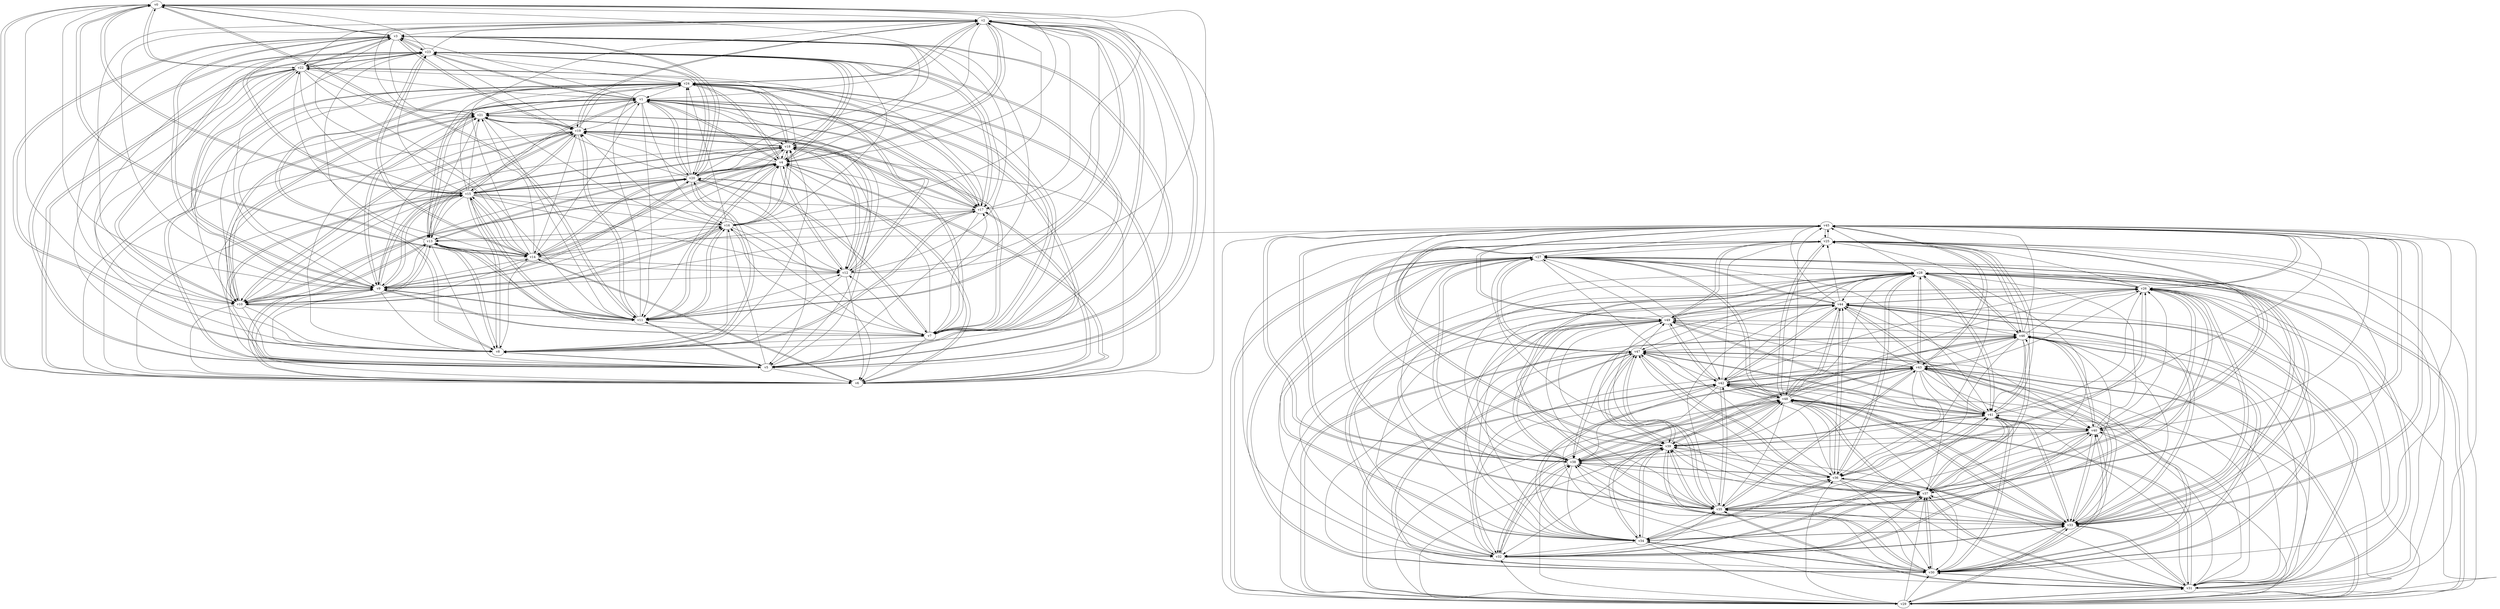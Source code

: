 digraph buchi_test074 {
    v0 [name="v0", player=0, priority=1];
    v1 [name="v1", player=0, priority=0];
    v2 [name="v2", player=0, priority=0];
    v3 [name="v3", player=0, priority=1];
    v4 [name="v4", player=1, priority=1];
    v5 [name="v5", player=0, priority=1];
    v6 [name="v6", player=0, priority=0];
    v7 [name="v7", player=1, priority=1];
    v8 [name="v8", player=1, priority=0];
    v9 [name="v9", player=1, priority=0];
    v10 [name="v10", player=1, priority=0];
    v11 [name="v11", player=1, priority=0];
    v12 [name="v12", player=1, priority=0];
    v13 [name="v13", player=0, priority=1];
    v14 [name="v14", player=1, priority=1];
    v15 [name="v15", player=0, priority=0];
    v16 [name="v16", player=0, priority=1];
    v17 [name="v17", player=1, priority=0];
    v18 [name="v18", player=0, priority=0];
    v19 [name="v19", player=1, priority=1];
    v20 [name="v20", player=0, priority=0];
    v21 [name="v21", player=0, priority=0];
    v22 [name="v22", player=1, priority=0];
    v23 [name="v23", player=1, priority=1];
    v24 [name="v24", player=0, priority=1];
    v25 [name="v25", player=0, priority=1];
    v26 [name="v26", player=1, priority=1];
    v27 [name="v27", player=0, priority=0];
    v28 [name="v28", player=1, priority=0];
    v29 [name="v29", player=0, priority=1];
    v30 [name="v30", player=1, priority=0];
    v31 [name="v31", player=0, priority=0];
    v32 [name="v32", player=0, priority=1];
    v33 [name="v33", player=0, priority=0];
    v34 [name="v34", player=1, priority=0];
    v35 [name="v35", player=1, priority=1];
    v36 [name="v36", player=0, priority=0];
    v37 [name="v37", player=0, priority=0];
    v38 [name="v38", player=0, priority=1];
    v39 [name="v39", player=1, priority=1];
    v40 [name="v40", player=0, priority=1];
    v41 [name="v41", player=1, priority=1];
    v42 [name="v42", player=1, priority=1];
    v43 [name="v43", player=0, priority=0];
    v44 [name="v44", player=0, priority=1];
    v45 [name="v45", player=1, priority=1];
    v46 [name="v46", player=0, priority=0];
    v47 [name="v47", player=1, priority=1];
    v48 [name="v48", player=1, priority=0];
    v49 [name="v49", player=1, priority=1];
    v15 -> v21;
    v7 -> v17;
    v26 -> v30;
    v29 -> v32;
    v19 -> v9;
    v48 -> v45;
    v0 -> v5;
    v11 -> v5;
    v8 -> v18;
    v19 -> v18;
    v29 -> v41;
    v0 -> v14;
    v41 -> v33;
    v33 -> v29;
    v44 -> v29;
    v4 -> v2;
    v33 -> v38;
    v44 -> v38;
    v33 -> v47;
    v22 -> v10;
    v3 -> v15;
    v14 -> v15;
    v34 -> v30;
    v37 -> v26;
    v37 -> v35;
    v15 -> v7;
    v15 -> v16;
    v7 -> v12;
    v18 -> v12;
    v26 -> v25;
    v36 -> v48;
    v48 -> v31;
    v29 -> v27;
    v48 -> v40;
    v11 -> v0;
    v29 -> v36;
    v0 -> v9;
    v11 -> v9;
    v29 -> v45;
    v41 -> v28;
    v41 -> v37;
    v44 -> v33;
    v33 -> v42;
    v22 -> v5;
    v44 -> v42;
    v25 -> v38;
    v14 -> v1;
    v3 -> v10;
    v22 -> v23;
    v45 -> v25;
    v3 -> v19;
    v37 -> v30;
    v36 -> v34;
    v15 -> v11;
    v18 -> v7;
    v47 -> v43;
    v7 -> v16;
    v18 -> v16;
    v48 -> v26;
    v48 -> v35;
    v29 -> v31;
    v40 -> v31;
    v48 -> v44;
    v11 -> v4;
    v29 -> v40;
    v29 -> v49;
    v10 -> v8;
    v41 -> v32;
    v33 -> v28;
    v2 -> v22;
    v33 -> v37;
    v22 -> v0;
    v25 -> v33;
    v22 -> v9;
    v3 -> v5;
    v32 -> v41;
    v43 -> v41;
    v3 -> v14;
    v35 -> v46;
    v3 -> v23;
    v14 -> v23;
    v47 -> v29;
    v15 -> v6;
    v7 -> v2;
    v36 -> v38;
    v47 -> v38;
    v28 -> v34;
    v18 -> v11;
    v36 -> v47;
    v28 -> v43;
    v48 -> v30;
    v21 -> v13;
    v6 -> v24;
    v29 -> v26;
    v40 -> v26;
    v48 -> v39;
    v39 -> v48;
    v2 -> v8;
    v10 -> v21;
    v2 -> v17;
    v3 -> v0;
    v14 -> v0;
    v43 -> v36;
    v3 -> v9;
    v14 -> v9;
    v43 -> v45;
    v35 -> v41;
    v36 -> v33;
    v28 -> v29;
    v36 -> v42;
    v47 -> v42;
    v28 -> v38;
    v28 -> v47;
    v48 -> v25;
    v21 -> v8;
    v48 -> v34;
    v21 -> v17;
    v29 -> v30;
    v40 -> v30;
    v2 -> v3;
    v10 -> v16;
    v31 -> v48;
    v22 -> v8;
    v35 -> v27;
    v3 -> v4;
    v14 -> v4;
    v32 -> v40;
    v35 -> v36;
    v43 -> v40;
    v43 -> v49;
    v35 -> v45;
    v17 -> v6;
    v36 -> v28;
    v9 -> v11;
    v17 -> v24;
    v36 -> v37;
    v9 -> v20;
    v28 -> v33;
    v28 -> v42;
    v6 -> v14;
    v21 -> v12;
    v29 -> v25;
    v40 -> v25;
    v42 -> v44;
    v39 -> v38;
    v10 -> v11;
    v39 -> v47;
    v2 -> v7;
    v31 -> v43;
    v24 -> v13;
    v32 -> v26;
    v32 -> v35;
    v16 -> v18;
    v43 -> v35;
    v35 -> v31;
    v43 -> v44;
    v17 -> v1;
    v35 -> v49;
    v5 -> v8;
    v17 -> v19;
    v9 -> v15;
    v28 -> v37;
    v6 -> v0;
    v6 -> v9;
    v27 -> v41;
    v6 -> v18;
    v21 -> v16;
    v30 -> v46;
    v42 -> v48;
    v31 -> v29;
    v10 -> v6;
    v2 -> v11;
    v31 -> v47;
    v13 -> v8;
    v24 -> v8;
    v1 -> v15;
    v24 -> v17;
    v32 -> v30;
    v16 -> v13;
    v43 -> v30;
    v35 -> v26;
    v43 -> v39;
    v35 -> v44;
    v5 -> v3;
    v17 -> v5;
    v46 -> v41;
    v17 -> v14;
    v47 -> v27;
    v9 -> v10;
    v49 -> v46;
    v17 -> v23;
    v6 -> v4;
    v42 -> v25;
    v21 -> v2;
    v27 -> v36;
    v6 -> v13;
    v30 -> v41;
    v42 -> v43;
    v20 -> v15;
    v20 -> v24;
    v39 -> v37;
    v23 -> v20;
    v31 -> v33;
    v39 -> v46;
    v31 -> v42;
    v1 -> v10;
    v13 -> v12;
    v24 -> v12;
    v16 -> v8;
    v1 -> v19;
    v24 -> v21;
    v43 -> v34;
    v17 -> v0;
    v46 -> v36;
    v38 -> v32;
    v17 -> v9;
    v46 -> v45;
    v9 -> v5;
    v49 -> v41;
    v5 -> v16;
    v27 -> v31;
    v30 -> v27;
    v42 -> v29;
    v27 -> v40;
    v42 -> v38;
    v20 -> v1;
    v30 -> v45;
    v20 -> v10;
    v12 -> v6;
    v20 -> v19;
    v39 -> v32;
    v31 -> v28;
    v4 -> v11;
    v39 -> v41;
    v12 -> v24;
    v31 -> v37;
    v4 -> v20;
    v1 -> v5;
    v13 -> v7;
    v24 -> v7;
    v34 -> v39;
    v16 -> v12;
    v34 -> v48;
    v1 -> v23;
    v38 -> v27;
    v49 -> v27;
    v5 -> v2;
    v17 -> v4;
    v46 -> v40;
    v26 -> v34;
    v38 -> v36;
    v5 -> v11;
    v26 -> v43;
    v38 -> v45;
    v49 -> v45;
    v8 -> v13;
    v19 -> v13;
    v30 -> v31;
    v42 -> v33;
    v27 -> v44;
    v30 -> v40;
    v20 -> v5;
    v12 -> v1;
    v23 -> v1;
    v20 -> v14;
    v23 -> v10;
    v20 -> v23;
    v4 -> v6;
    v23 -> v19;
    v4 -> v15;
    v4 -> v24;
    v24 -> v2;
    v13 -> v11;
    v34 -> v43;
    v45 -> v43;
    v1 -> v18;
    v37 -> v48;
    v46 -> v26;
    v15 -> v20;
    v5 -> v6;
    v49 -> v40;
    v38 -> v49;
    v0 -> v4;
    v8 -> v17;
    v19 -> v17;
    v27 -> v30;
    v11 -> v13;
    v30 -> v26;
    v0 -> v22;
    v30 -> v35;
    v20 -> v0;
    v20 -> v9;
    v23 -> v5;
    v20 -> v18;
    v4 -> v1;
    v23 -> v14;
    v4 -> v10;
    v44 -> v46;
    v4 -> v19;
    v34 -> v29;
    v1 -> v4;
    v24 -> v6;
    v16 -> v2;
    v45 -> v38;
    v1 -> v13;
    v37 -> v34;
    v34 -> v47;
    v45 -> v47;
    v46 -> v30;
    v15 -> v24;
    v46 -> v39;
    v7 -> v20;
    v18 -> v20;
    v26 -> v33;
    v8 -> v3;
    v19 -> v3;
    v19 -> v21;
    v20 -> v4;
    v12 -> v0;
    v23 -> v0;
    v20 -> v13;
    v33 -> v32;
    v44 -> v32;
    v12 -> v9;
    v23 -> v9;
    v41 -> v45;
    v4 -> v5;
    v33 -> v41;
    v23 -> v18;
    v44 -> v41;
    v4 -> v14;
    v25 -> v46;
    v34 -> v33;
    v45 -> v33;
    v37 -> v38;
    v15 -> v1;
    v37 -> v47;
    v15 -> v10;
    v46 -> v25;
    v7 -> v6;
    v15 -> v19;
    v18 -> v15;
    v26 -> v28;
    v49 -> v30;
    v18 -> v24;
    v26 -> v37;
    v19 -> v7;
    v0 -> v3;
    v11 -> v3;
    v29 -> v39;
    v40 -> v39;
    v11 -> v12;
    v29 -> v48;
    v40 -> v48;
    v33 -> v27;
    v44 -> v27;
    v12 -> v4;
    v23 -> v4;
    v41 -> v40;
    v33 -> v36;
    v44 -> v36;
    v41 -> v49;
    v25 -> v32;
    v33 -> v45;
    v44 -> v45;
    v25 -> v41;
    v14 -> v13;
    v3 -> v22;
    v14 -> v22;
    v34 -> v37;
    v45 -> v37;
    v15 -> v5;
    v7 -> v1;
    v15 -> v14;
    v18 -> v10;
    v15 -> v23;
    v49 -> v25;
    v7 -> v19;
    v18 -> v19;
    v26 -> v32;
    v19 -> v2;
    v48 -> v38;
    v40 -> v34;
    v19 -> v11;
    v48 -> v47;
    v11 -> v7;
    v29 -> v43;
    v11 -> v16;
    v41 -> v26;
    v33 -> v31;
    v44 -> v31;
    v41 -> v44;
    v25 -> v27;
    v33 -> v40;
    v22 -> v3;
    v44 -> v40;
    v44 -> v49;
    v25 -> v45;
    v3 -> v8;
    v14 -> v8;
    v22 -> v21;
    v3 -> v17;
    v15 -> v0;
    v15 -> v9;
    v47 -> v41;
    v15 -> v18;
    v28 -> v46;
    v7 -> v23;
    v48 -> v33;
    v19 -> v6;
    v48 -> v42;
    v0 -> v2;
    v11 -> v2;
    v29 -> v38;
    v40 -> v38;
    v29 -> v47;
    v41 -> v30;
    v10 -> v24;
    v33 -> v26;
    v41 -> v39;
    v2 -> v20;
    v44 -> v26;
    v33 -> v35;
    v25 -> v31;
    v33 -> v44;
    v25 -> v40;
    v3 -> v12;
    v14 -> v12;
    v32 -> v48;
    v3 -> v21;
    v14 -> v21;
    v47 -> v36;
    v15 -> v13;
    v7 -> v9;
    v18 -> v9;
    v47 -> v45;
    v28 -> v41;
    v48 -> v28;
    v21 -> v11;
    v6 -> v22;
    v48 -> v37;
    v29 -> v33;
    v40 -> v33;
    v48 -> v46;
    v29 -> v42;
    v40 -> v42;
    v10 -> v1;
    v41 -> v25;
    v10 -> v19;
    v33 -> v30;
    v2 -> v24;
    v22 -> v11;
    v45 -> v13;
    v32 -> v43;
    v35 -> v39;
    v14 -> v16;
    v36 -> v31;
    v28 -> v27;
    v7 -> v4;
    v18 -> v4;
    v28 -> v36;
    v47 -> v49;
    v28 -> v45;
    v6 -> v17;
    v48 -> v32;
    v29 -> v28;
    v40 -> v28;
    v29 -> v37;
    v10 -> v5;
    v10 -> v14;
    v2 -> v10;
    v31 -> v46;
    v10 -> v23;
    v44 -> v25;
    v2 -> v19;
    v43 -> v29;
    v22 -> v6;
    v14 -> v2;
    v32 -> v38;
    v43 -> v38;
    v35 -> v43;
    v36 -> v26;
    v17 -> v22;
    v47 -> v35;
    v9 -> v18;
    v28 -> v31;
    v36 -> v44;
    v47 -> v44;
    v21 -> v1;
    v28 -> v49;
    v48 -> v27;
    v21 -> v10;
    v6 -> v21;
    v21 -> v19;
    v40 -> v32;
    v10 -> v9;
    v39 -> v45;
    v2 -> v5;
    v31 -> v41;
    v13 -> v20;
    v32 -> v33;
    v43 -> v33;
    v14 -> v6;
    v43 -> v42;
    v35 -> v38;
    v35 -> v47;
    v17 -> v8;
    v9 -> v4;
    v5 -> v15;
    v36 -> v30;
    v47 -> v30;
    v5 -> v24;
    v28 -> v26;
    v36 -> v39;
    v9 -> v22;
    v47 -> v39;
    v28 -> v35;
    v28 -> v44;
    v27 -> v48;
    v42 -> v46;
    v10 -> v4;
    v10 -> v13;
    v2 -> v9;
    v31 -> v45;
    v13 -> v6;
    v2 -> v18;
    v32 -> v28;
    v16 -> v11;
    v43 -> v28;
    v1 -> v22;
    v32 -> v37;
    v43 -> v37;
    v35 -> v33;
    v35 -> v42;
    v5 -> v1;
    v36 -> v25;
    v9 -> v8;
    v17 -> v21;
    v6 -> v2;
    v27 -> v34;
    v42 -> v32;
    v21 -> v9;
    v6 -> v20;
    v30 -> v39;
    v42 -> v41;
    v39 -> v35;
    v12 -> v18;
    v2 -> v4;
    v4 -> v23;
    v13 -> v1;
    v24 -> v1;
    v31 -> v49;
    v13 -> v10;
    v16 -> v6;
    v1 -> v17;
    v13 -> v19;
    v35 -> v28;
    v16 -> v24;
    v35 -> v37;
    v46 -> v43;
    v9 -> v3;
    v38 -> v39;
    v17 -> v16;
    v49 -> v39;
    v38 -> v48;
    v5 -> v23;
    v9 -> v21;
    v27 -> v29;
    v27 -> v38;
    v30 -> v34;
    v27 -> v47;
    v30 -> v43;
    v20 -> v8;
    v39 -> v30;
    v23 -> v22;
    v31 -> v35;
    v4 -> v18;
    v31 -> v44;
    v1 -> v3;
    v13 -> v5;
    v24 -> v5;
    v13 -> v14;
    v16 -> v10;
    v1 -> v21;
    v13 -> v23;
    v24 -> v23;
    v16 -> v19;
    v46 -> v29;
    v38 -> v25;
    v46 -> v38;
    v38 -> v34;
    v46 -> v47;
    v9 -> v7;
    v38 -> v43;
    v5 -> v18;
    v9 -> v16;
    v8 -> v20;
    v27 -> v33;
    v27 -> v42;
    v30 -> v38;
    v20 -> v3;
    v30 -> v47;
    v20 -> v12;
    v42 -> v49;
    v39 -> v25;
    v12 -> v8;
    v23 -> v8;
    v20 -> v21;
    v39 -> v34;
    v23 -> v17;
    v31 -> v30;
    v31 -> v39;
    v4 -> v22;
    v34 -> v32;
    v1 -> v7;
    v13 -> v9;
    v24 -> v9;
    v1 -> v16;
    v24 -> v18;
    v37 -> v46;
    v16 -> v23;
    v46 -> v33;
    v26 -> v36;
    v49 -> v38;
    v26 -> v45;
    v8 -> v15;
    v19 -> v15;
    v27 -> v28;
    v0 -> v11;
    v8 -> v24;
    v19 -> v24;
    v42 -> v26;
    v42 -> v35;
    v30 -> v42;
    v20 -> v7;
    v23 -> v3;
    v12 -> v21;
    v25 -> v49;
    v34 -> v27;
    v45 -> v27;
    v1 -> v2;
    v24 -> v4;
    v34 -> v36;
    v1 -> v11;
    v37 -> v32;
    v1 -> v20;
    v37 -> v41;
    v46 -> v28;
    v46 -> v37;
    v7 -> v18;
    v26 -> v31;
    v49 -> v42;
    v19 -> v10;
    v0 -> v6;
    v27 -> v32;
    v0 -> v15;
    v11 -> v15;
    v11 -> v24;
    v30 -> v37;
    v23 -> v7;
    v33 -> v39;
    v44 -> v39;
    v4 -> v12;
    v33 -> v48;
    v44 -> v48;
    v34 -> v31;
    v37 -> v27;
    v16 -> v4;
    v45 -> v40;
    v34 -> v49;
    v45 -> v49;
    v37 -> v45;
    v15 -> v8;
    v15 -> v17;
    v46 -> v32;
    v49 -> v28;
    v26 -> v35;
    v26 -> v44;
    v8 -> v5;
    v19 -> v5;
    v48 -> v41;
    v19 -> v14;
    v0 -> v10;
    v40 -> v46;
    v11 -> v19;
    v20 -> v6;
    v12 -> v2;
    v23 -> v2;
    v41 -> v38;
    v33 -> v34;
    v44 -> v34;
    v41 -> v47;
    v33 -> v43;
    v25 -> v39;
    v22 -> v15;
    v25 -> v48;
    v22 -> v24;
    v45 -> v26;
    v3 -> v20;
    v14 -> v20;
    v34 -> v35;
    v45 -> v35;
    v37 -> v31;
    v37 -> v40;
    v15 -> v3;
    v37 -> v49;
    v15 -> v12;
    v7 -> v8;
}
